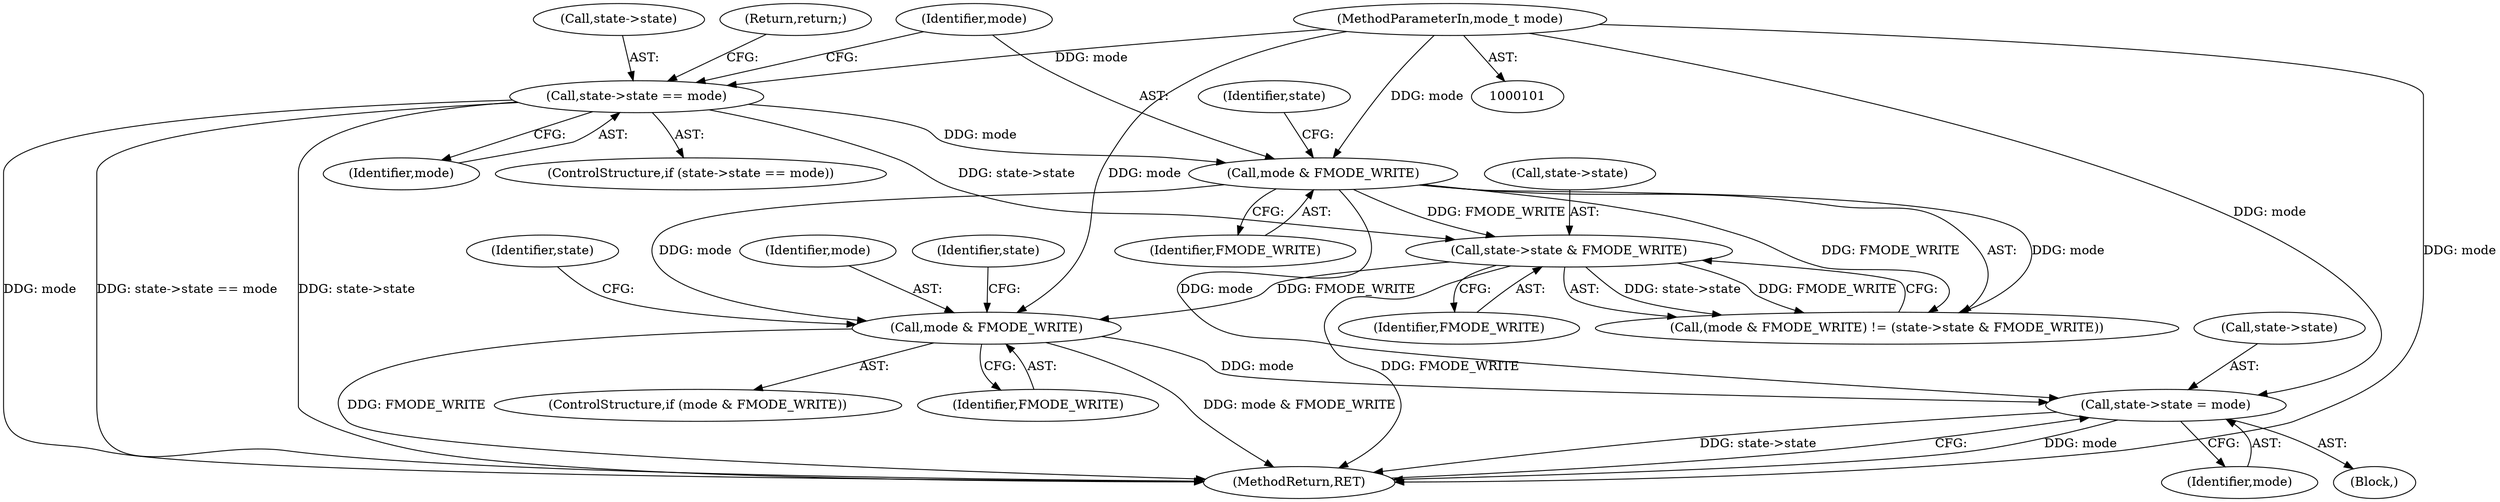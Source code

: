 digraph "1_linux_dc0b027dfadfcb8a5504f7d8052754bf8d501ab9_29@pointer" {
"1000150" [label="(Call,state->state = mode)"];
"1000124" [label="(Call,mode & FMODE_WRITE)"];
"1000114" [label="(Call,mode & FMODE_WRITE)"];
"1000106" [label="(Call,state->state == mode)"];
"1000103" [label="(MethodParameterIn,mode_t mode)"];
"1000117" [label="(Call,state->state & FMODE_WRITE)"];
"1000114" [label="(Call,mode & FMODE_WRITE)"];
"1000151" [label="(Call,state->state)"];
"1000123" [label="(ControlStructure,if (mode & FMODE_WRITE))"];
"1000113" [label="(Call,(mode & FMODE_WRITE) != (state->state & FMODE_WRITE))"];
"1000125" [label="(Identifier,mode)"];
"1000117" [label="(Call,state->state & FMODE_WRITE)"];
"1000104" [label="(Block,)"];
"1000107" [label="(Call,state->state)"];
"1000116" [label="(Identifier,FMODE_WRITE)"];
"1000111" [label="(Return,return;)"];
"1000115" [label="(Identifier,mode)"];
"1000142" [label="(Identifier,state)"];
"1000124" [label="(Call,mode & FMODE_WRITE)"];
"1000103" [label="(MethodParameterIn,mode_t mode)"];
"1000110" [label="(Identifier,mode)"];
"1000150" [label="(Call,state->state = mode)"];
"1000118" [label="(Call,state->state)"];
"1000121" [label="(Identifier,FMODE_WRITE)"];
"1000119" [label="(Identifier,state)"];
"1000155" [label="(MethodReturn,RET)"];
"1000126" [label="(Identifier,FMODE_WRITE)"];
"1000105" [label="(ControlStructure,if (state->state == mode))"];
"1000154" [label="(Identifier,mode)"];
"1000130" [label="(Identifier,state)"];
"1000106" [label="(Call,state->state == mode)"];
"1000150" -> "1000104"  [label="AST: "];
"1000150" -> "1000154"  [label="CFG: "];
"1000151" -> "1000150"  [label="AST: "];
"1000154" -> "1000150"  [label="AST: "];
"1000155" -> "1000150"  [label="CFG: "];
"1000150" -> "1000155"  [label="DDG: mode"];
"1000150" -> "1000155"  [label="DDG: state->state"];
"1000124" -> "1000150"  [label="DDG: mode"];
"1000114" -> "1000150"  [label="DDG: mode"];
"1000103" -> "1000150"  [label="DDG: mode"];
"1000124" -> "1000123"  [label="AST: "];
"1000124" -> "1000126"  [label="CFG: "];
"1000125" -> "1000124"  [label="AST: "];
"1000126" -> "1000124"  [label="AST: "];
"1000130" -> "1000124"  [label="CFG: "];
"1000142" -> "1000124"  [label="CFG: "];
"1000124" -> "1000155"  [label="DDG: FMODE_WRITE"];
"1000124" -> "1000155"  [label="DDG: mode & FMODE_WRITE"];
"1000114" -> "1000124"  [label="DDG: mode"];
"1000103" -> "1000124"  [label="DDG: mode"];
"1000117" -> "1000124"  [label="DDG: FMODE_WRITE"];
"1000114" -> "1000113"  [label="AST: "];
"1000114" -> "1000116"  [label="CFG: "];
"1000115" -> "1000114"  [label="AST: "];
"1000116" -> "1000114"  [label="AST: "];
"1000119" -> "1000114"  [label="CFG: "];
"1000114" -> "1000113"  [label="DDG: mode"];
"1000114" -> "1000113"  [label="DDG: FMODE_WRITE"];
"1000106" -> "1000114"  [label="DDG: mode"];
"1000103" -> "1000114"  [label="DDG: mode"];
"1000114" -> "1000117"  [label="DDG: FMODE_WRITE"];
"1000106" -> "1000105"  [label="AST: "];
"1000106" -> "1000110"  [label="CFG: "];
"1000107" -> "1000106"  [label="AST: "];
"1000110" -> "1000106"  [label="AST: "];
"1000111" -> "1000106"  [label="CFG: "];
"1000115" -> "1000106"  [label="CFG: "];
"1000106" -> "1000155"  [label="DDG: state->state == mode"];
"1000106" -> "1000155"  [label="DDG: state->state"];
"1000106" -> "1000155"  [label="DDG: mode"];
"1000103" -> "1000106"  [label="DDG: mode"];
"1000106" -> "1000117"  [label="DDG: state->state"];
"1000103" -> "1000101"  [label="AST: "];
"1000103" -> "1000155"  [label="DDG: mode"];
"1000117" -> "1000113"  [label="AST: "];
"1000117" -> "1000121"  [label="CFG: "];
"1000118" -> "1000117"  [label="AST: "];
"1000121" -> "1000117"  [label="AST: "];
"1000113" -> "1000117"  [label="CFG: "];
"1000117" -> "1000155"  [label="DDG: FMODE_WRITE"];
"1000117" -> "1000113"  [label="DDG: state->state"];
"1000117" -> "1000113"  [label="DDG: FMODE_WRITE"];
}
